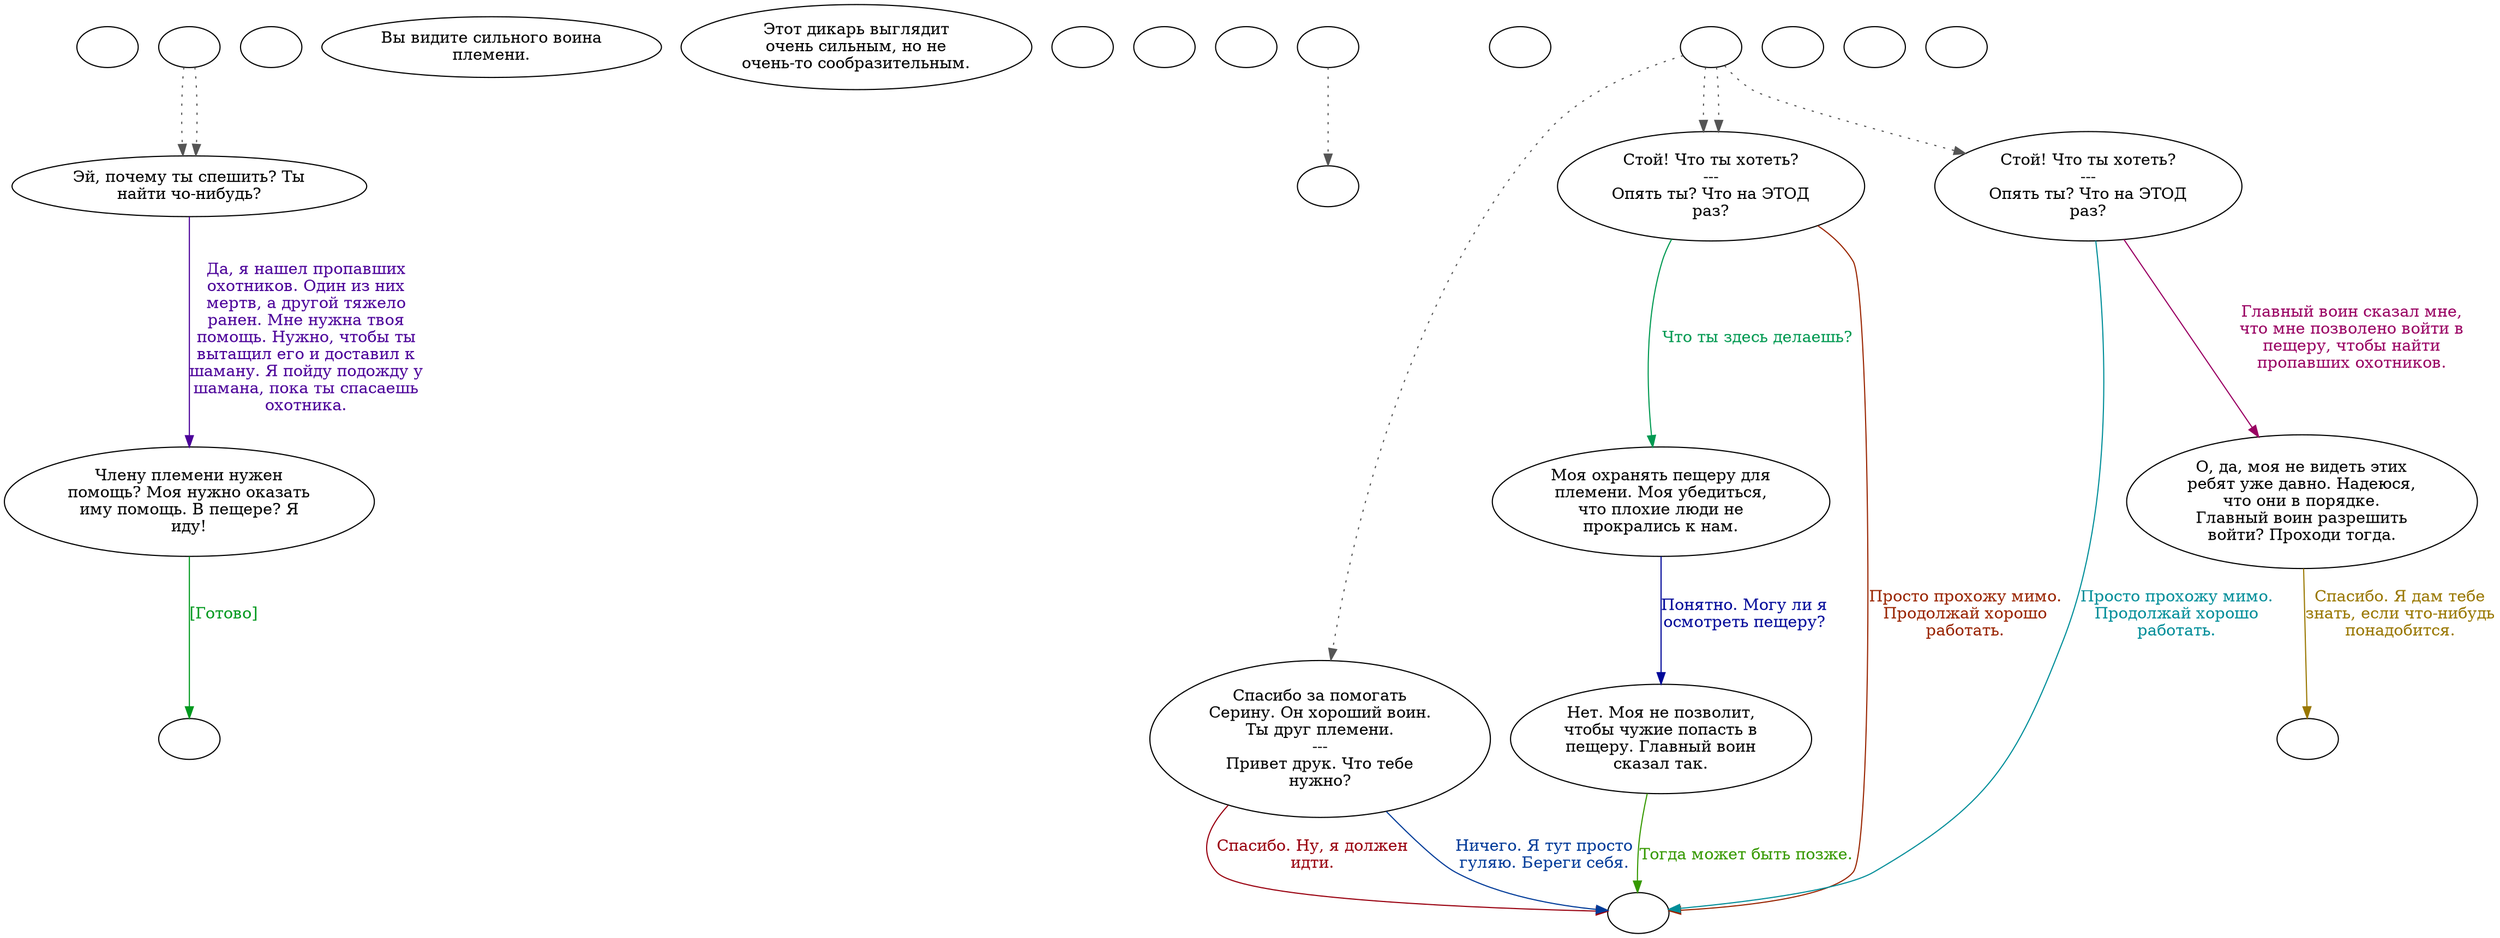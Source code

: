 digraph tribec11 {
  "start" [style=filled       fillcolor="#FFFFFF"       color="#000000"]
  "start" [label=""]
  "critter_p_proc" [style=filled       fillcolor="#FFFFFF"       color="#000000"]
  "critter_p_proc" -> "Node006" [style=dotted color="#555555"]
  "critter_p_proc" -> "Node006" [style=dotted color="#555555"]
  "critter_p_proc" [label=""]
  "use_p_proc" [style=filled       fillcolor="#FFFFFF"       color="#000000"]
  "use_p_proc" [label=""]
  "look_at_p_proc" [style=filled       fillcolor="#FFFFFF"       color="#000000"]
  "look_at_p_proc" [label="Вы видите сильного воина\nплемени."]
  "description_p_proc" [style=filled       fillcolor="#FFFFFF"       color="#000000"]
  "description_p_proc" [label="Этот дикарь выглядит\nочень сильным, но не\nочень-то сообразительным."]
  "use_skill_on_p_proc" [style=filled       fillcolor="#FFFFFF"       color="#000000"]
  "use_skill_on_p_proc" [label=""]
  "use_obj_on_p_proc" [style=filled       fillcolor="#FFFFFF"       color="#000000"]
  "use_obj_on_p_proc" [label=""]
  "damage_p_proc" [style=filled       fillcolor="#FFFFFF"       color="#000000"]
  "damage_p_proc" [label=""]
  "map_enter_p_proc" [style=filled       fillcolor="#FFFFFF"       color="#000000"]
  "map_enter_p_proc" -> "wield_spear_p_proc" [style=dotted color="#555555"]
  "map_enter_p_proc" [label=""]
  "map_update_p_proc" [style=filled       fillcolor="#FFFFFF"       color="#000000"]
  "map_update_p_proc" [label=""]
  "talk_p_proc" [style=filled       fillcolor="#FFFFFF"       color="#000000"]
  "talk_p_proc" -> "Node009" [style=dotted color="#555555"]
  "talk_p_proc" -> "Node001" [style=dotted color="#555555"]
  "talk_p_proc" -> "Node004" [style=dotted color="#555555"]
  "talk_p_proc" -> "Node001" [style=dotted color="#555555"]
  "talk_p_proc" [label=""]
  "Node001" [style=filled       fillcolor="#FFFFFF"       color="#000000"]
  "Node001" [label="Стой! Что ты хотеть?\n---\nОпять ты? Что на ЭТОД\nраз?"]
  "Node001" -> "Node002" [label="Что ты здесь делаешь?" color="#009951" fontcolor="#009951"]
  "Node001" -> "Node999" [label="Просто прохожу мимо.\nПродолжай хорошо\nработать." color="#992400" fontcolor="#992400"]
  "Node002" [style=filled       fillcolor="#FFFFFF"       color="#000000"]
  "Node002" [label="Моя охранять пещеру для\nплемени. Моя убедиться,\nчто плохие люди не\nпрокрались к нам."]
  "Node002" -> "Node003" [label="Понятно. Могу ли я\nосмотреть пещеру?" color="#000899" fontcolor="#000899"]
  "Node003" [style=filled       fillcolor="#FFFFFF"       color="#000000"]
  "Node003" [label="Нет. Моя не позволит,\nчтобы чужие попасть в\nпещеру. Главный воин\nсказал так."]
  "Node003" -> "Node999" [label="Тогда может быть позже." color="#359900" fontcolor="#359900"]
  "Node004" [style=filled       fillcolor="#FFFFFF"       color="#000000"]
  "Node004" [label="Стой! Что ты хотеть?\n---\nОпять ты? Что на ЭТОД\nраз?"]
  "Node004" -> "Node005" [label="Главный воин сказал мне,\nчто мне позволено войти в\nпещеру, чтобы найти\nпропавших охотников." color="#990062" fontcolor="#990062"]
  "Node004" -> "Node999" [label="Просто прохожу мимо.\nПродолжай хорошо\nработать." color="#008E99" fontcolor="#008E99"]
  "Node005" [style=filled       fillcolor="#FFFFFF"       color="#000000"]
  "Node005" [label="О, да, моя не видеть этих\nребят уже давно. Надеюся,\nчто они в порядке.\nГлавный воин разрешить\nвойти? Проходи тогда."]
  "Node005" -> "Node990" [label="Спасибо. Я дам тебе\nзнать, если что-нибудь\nпонадобится." color="#997700" fontcolor="#997700"]
  "Node006" [style=filled       fillcolor="#FFFFFF"       color="#000000"]
  "Node006" [label="Эй, почему ты спешить? Ты\nнайти чо-нибудь?"]
  "Node006" -> "Node007" [label="Да, я нашел пропавших\nохотников. Один из них\nмертв, а другой тяжело\nранен. Мне нужна твоя\nпомощь. Нужно, чтобы ты\nвытащил его и доставил к\nшаману. Я пойду подожду у\nшамана, пока ты спасаешь\nохотника." color="#4B0099" fontcolor="#4B0099"]
  "Node007" [style=filled       fillcolor="#FFFFFF"       color="#000000"]
  "Node007" [label="Члену племени нужен\nпомощь? Моя нужно оказать\nиму помощь. В пещере? Я\nиду!"]
  "Node007" -> "Node008" [label="[Готово]" color="#00991E" fontcolor="#00991E"]
  "Node008" [style=filled       fillcolor="#FFFFFF"       color="#000000"]
  "Node008" [label=""]
  "wield_spear_p_proc" [style=filled       fillcolor="#FFFFFF"       color="#000000"]
  "wield_spear_p_proc" [label=""]
  "Node009" [style=filled       fillcolor="#FFFFFF"       color="#000000"]
  "Node009" [label="Спасибо за помогать\nСерину. Он хороший воин.\nТы друг племени.\n---\nПривет друк. Что тебе\nнужно?"]
  "Node009" -> "Node999" [label="Спасибо. Ну, я должен\nидти." color="#99000F" fontcolor="#99000F"]
  "Node009" -> "Node999" [label="Ничего. Я тут просто\nгуляю. Береги себя." color="#003B99" fontcolor="#003B99"]
  "timed_event_p_proc" [style=filled       fillcolor="#FFFFFF"       color="#000000"]
  "timed_event_p_proc" [label=""]
  "destroy_p_proc" [style=filled       fillcolor="#FFFFFF"       color="#000000"]
  "destroy_p_proc" [label=""]
  "pickup_p_proc" [style=filled       fillcolor="#FFFFFF"       color="#000000"]
  "pickup_p_proc" [label=""]
  "Node999" [style=filled       fillcolor="#FFFFFF"       color="#000000"]
  "Node999" [label=""]
  "Node990" [style=filled       fillcolor="#FFFFFF"       color="#000000"]
  "Node990" [label=""]
}